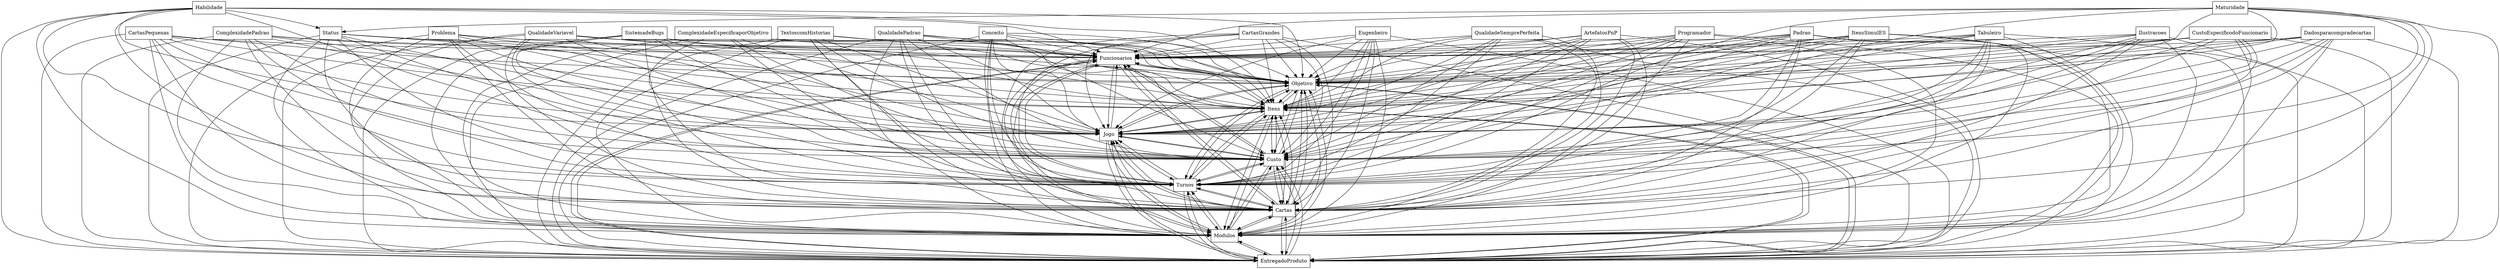 digraph{
graph [rankdir=TB];
node [shape=box];
edge [arrowhead=normal];
0[label="Padrao",]
1[label="Funcionarios",]
2[label="Tabuleiro",]
3[label="Objetivo",]
4[label="Problema",]
5[label="EntregadoProduto",]
6[label="CartasPequenas",]
7[label="Habilidade",]
8[label="Modulos",]
9[label="Cartas",]
10[label="CartasGrandes",]
11[label="Engenheiro",]
12[label="ComplexidadeEspecificaporObjetivo",]
13[label="Dadosparacompradecartas",]
14[label="Conceito",]
15[label="Programador",]
16[label="Turnos",]
17[label="Ilustracoes",]
18[label="QualidadeSemprePerfeita",]
19[label="Custo",]
20[label="ItensSimulES",]
21[label="Jogo",]
22[label="Status",]
23[label="SistemadeBugs",]
24[label="TextoscomHistorias",]
25[label="ComplexidadePadrao",]
26[label="ArtefatosPnP",]
27[label="Maturidade",]
28[label="QualidadePadrao",]
29[label="CustoEspecificodoFuncionario",]
30[label="QualidadeVariavel",]
31[label="Itens",]
0->1[label="",]
0->3[label="",]
0->5[label="",]
0->8[label="",]
0->9[label="",]
0->16[label="",]
0->19[label="",]
0->21[label="",]
0->31[label="",]
1->3[label="",]
1->5[label="",]
1->8[label="",]
1->9[label="",]
1->16[label="",]
1->19[label="",]
1->21[label="",]
1->31[label="",]
2->1[label="",]
2->3[label="",]
2->5[label="",]
2->8[label="",]
2->9[label="",]
2->16[label="",]
2->19[label="",]
2->21[label="",]
2->31[label="",]
3->1[label="",]
3->5[label="",]
3->8[label="",]
3->9[label="",]
3->16[label="",]
3->19[label="",]
3->21[label="",]
3->31[label="",]
4->1[label="",]
4->3[label="",]
4->5[label="",]
4->8[label="",]
4->9[label="",]
4->16[label="",]
4->19[label="",]
4->21[label="",]
4->31[label="",]
5->1[label="",]
5->3[label="",]
5->8[label="",]
5->9[label="",]
5->16[label="",]
5->19[label="",]
5->21[label="",]
5->31[label="",]
6->1[label="",]
6->3[label="",]
6->5[label="",]
6->8[label="",]
6->9[label="",]
6->16[label="",]
6->19[label="",]
6->21[label="",]
6->31[label="",]
7->1[label="",]
7->3[label="",]
7->5[label="",]
7->8[label="",]
7->9[label="",]
7->16[label="",]
7->19[label="",]
7->21[label="",]
7->22[label="",]
7->31[label="",]
8->1[label="",]
8->3[label="",]
8->5[label="",]
8->9[label="",]
8->16[label="",]
8->19[label="",]
8->21[label="",]
8->31[label="",]
9->1[label="",]
9->3[label="",]
9->5[label="",]
9->8[label="",]
9->16[label="",]
9->19[label="",]
9->21[label="",]
9->31[label="",]
10->1[label="",]
10->3[label="",]
10->5[label="",]
10->8[label="",]
10->9[label="",]
10->16[label="",]
10->19[label="",]
10->21[label="",]
10->31[label="",]
11->1[label="",]
11->3[label="",]
11->5[label="",]
11->8[label="",]
11->9[label="",]
11->16[label="",]
11->19[label="",]
11->21[label="",]
11->31[label="",]
12->1[label="",]
12->3[label="",]
12->5[label="",]
12->8[label="",]
12->9[label="",]
12->16[label="",]
12->19[label="",]
12->21[label="",]
12->31[label="",]
13->1[label="",]
13->3[label="",]
13->5[label="",]
13->8[label="",]
13->9[label="",]
13->16[label="",]
13->19[label="",]
13->21[label="",]
13->31[label="",]
14->1[label="",]
14->3[label="",]
14->5[label="",]
14->8[label="",]
14->9[label="",]
14->16[label="",]
14->19[label="",]
14->21[label="",]
14->31[label="",]
15->1[label="",]
15->3[label="",]
15->5[label="",]
15->8[label="",]
15->9[label="",]
15->16[label="",]
15->19[label="",]
15->21[label="",]
15->31[label="",]
16->1[label="",]
16->3[label="",]
16->5[label="",]
16->8[label="",]
16->9[label="",]
16->19[label="",]
16->21[label="",]
16->31[label="",]
17->1[label="",]
17->3[label="",]
17->5[label="",]
17->8[label="",]
17->9[label="",]
17->16[label="",]
17->19[label="",]
17->21[label="",]
17->31[label="",]
18->1[label="",]
18->3[label="",]
18->5[label="",]
18->8[label="",]
18->9[label="",]
18->16[label="",]
18->19[label="",]
18->21[label="",]
18->31[label="",]
19->1[label="",]
19->3[label="",]
19->5[label="",]
19->8[label="",]
19->9[label="",]
19->16[label="",]
19->21[label="",]
19->31[label="",]
20->1[label="",]
20->3[label="",]
20->5[label="",]
20->8[label="",]
20->9[label="",]
20->16[label="",]
20->19[label="",]
20->21[label="",]
20->31[label="",]
21->1[label="",]
21->3[label="",]
21->5[label="",]
21->8[label="",]
21->9[label="",]
21->16[label="",]
21->19[label="",]
21->31[label="",]
22->1[label="",]
22->3[label="",]
22->5[label="",]
22->8[label="",]
22->9[label="",]
22->16[label="",]
22->19[label="",]
22->21[label="",]
22->31[label="",]
23->1[label="",]
23->3[label="",]
23->5[label="",]
23->8[label="",]
23->9[label="",]
23->16[label="",]
23->19[label="",]
23->21[label="",]
23->31[label="",]
24->1[label="",]
24->3[label="",]
24->5[label="",]
24->8[label="",]
24->9[label="",]
24->16[label="",]
24->19[label="",]
24->21[label="",]
24->31[label="",]
25->1[label="",]
25->3[label="",]
25->5[label="",]
25->8[label="",]
25->9[label="",]
25->16[label="",]
25->19[label="",]
25->21[label="",]
25->31[label="",]
26->1[label="",]
26->3[label="",]
26->5[label="",]
26->8[label="",]
26->9[label="",]
26->16[label="",]
26->19[label="",]
26->21[label="",]
26->31[label="",]
27->1[label="",]
27->3[label="",]
27->5[label="",]
27->8[label="",]
27->9[label="",]
27->16[label="",]
27->19[label="",]
27->21[label="",]
27->22[label="",]
27->31[label="",]
28->1[label="",]
28->3[label="",]
28->5[label="",]
28->8[label="",]
28->9[label="",]
28->16[label="",]
28->19[label="",]
28->21[label="",]
28->31[label="",]
29->1[label="",]
29->3[label="",]
29->5[label="",]
29->8[label="",]
29->9[label="",]
29->16[label="",]
29->19[label="",]
29->21[label="",]
29->31[label="",]
30->1[label="",]
30->3[label="",]
30->5[label="",]
30->8[label="",]
30->9[label="",]
30->16[label="",]
30->19[label="",]
30->21[label="",]
30->31[label="",]
31->1[label="",]
31->3[label="",]
31->5[label="",]
31->8[label="",]
31->9[label="",]
31->16[label="",]
31->19[label="",]
31->21[label="",]
}
